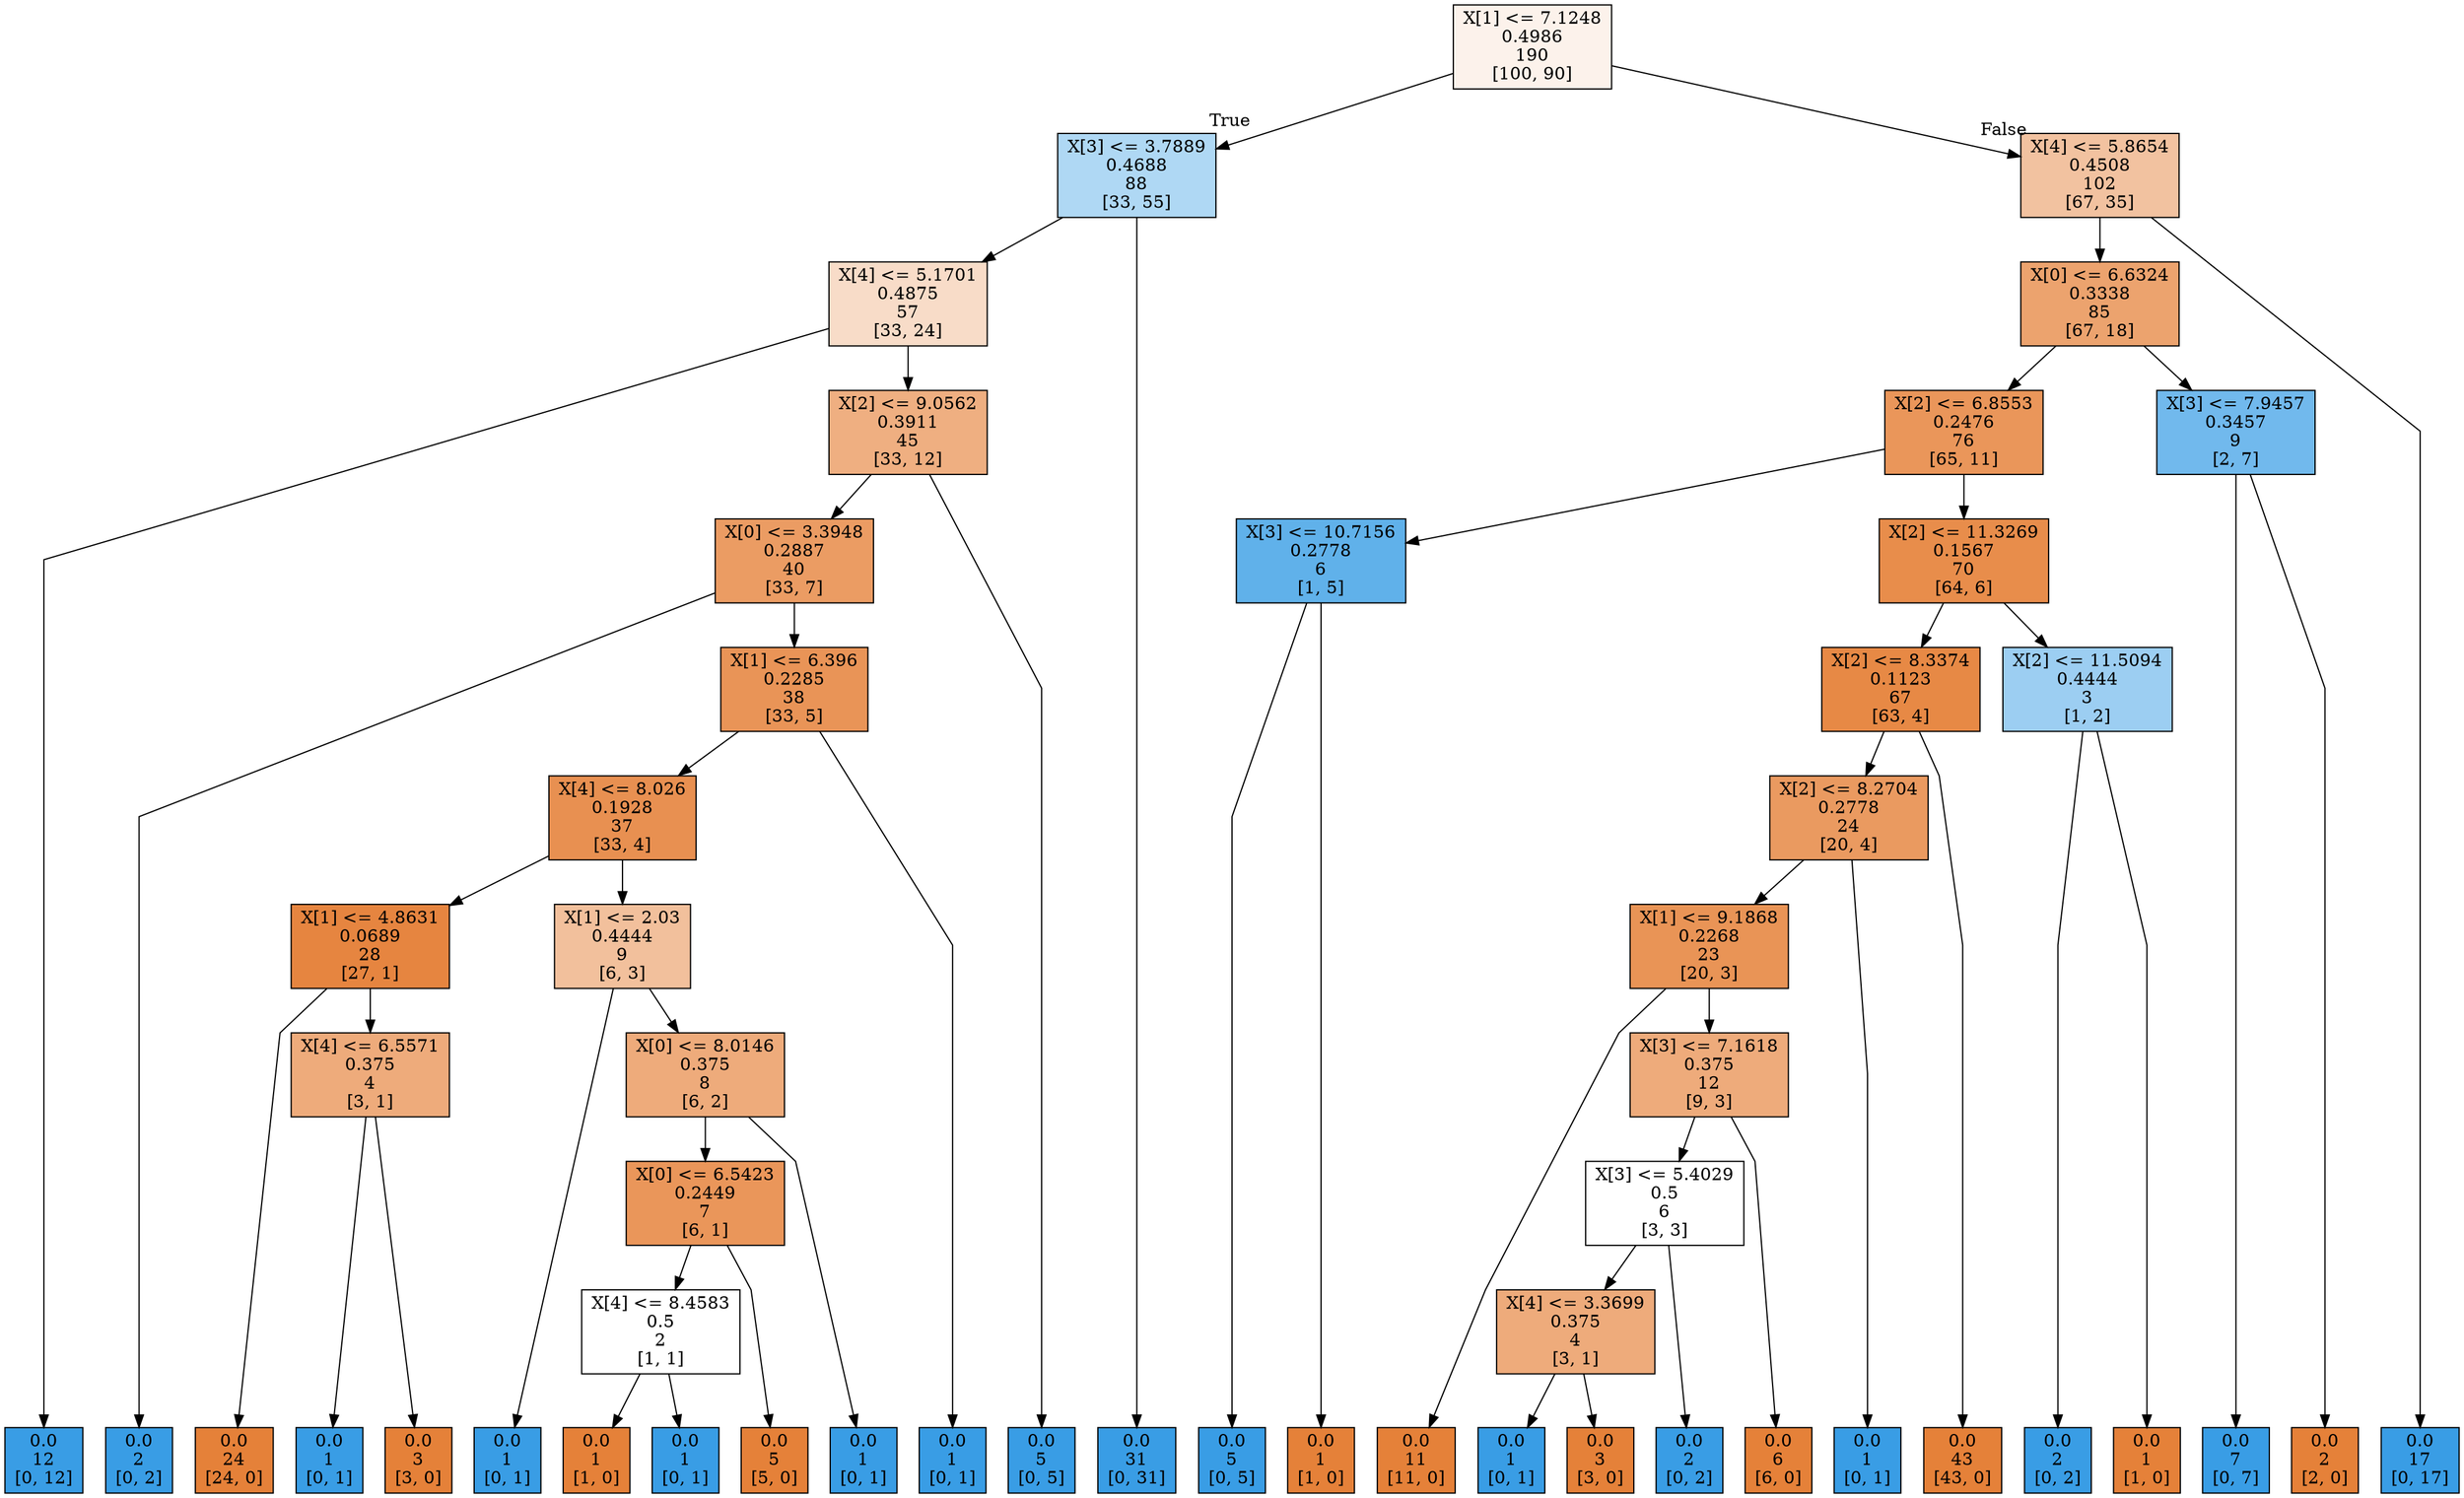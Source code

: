 digraph Tree {
node [shape=box, style="filled", color="black"] ;
graph [ranksep=equally, splines=polyline] ;
0 [label="X[1] <= 7.1248\n0.4986\n190\n[100, 90]", fillcolor="#e5813919"] ;
1 [label="X[3] <= 3.7889\n0.4688\n88\n[33, 55]", fillcolor="#399de566"] ;
0 -> 1 [labeldistance=2.5, labelangle=45, headlabel="True"] ;
2 [label="X[4] <= 5.1701\n0.4875\n57\n[33, 24]", fillcolor="#e5813946"] ;
1 -> 2 ;
3 [label="0.0\n12\n[0, 12]", fillcolor="#399de5ff"] ;
2 -> 3 ;
4 [label="X[2] <= 9.0562\n0.3911\n45\n[33, 12]", fillcolor="#e58139a2"] ;
2 -> 4 ;
5 [label="X[0] <= 3.3948\n0.2887\n40\n[33, 7]", fillcolor="#e58139c9"] ;
4 -> 5 ;
6 [label="0.0\n2\n[0, 2]", fillcolor="#399de5ff"] ;
5 -> 6 ;
7 [label="X[1] <= 6.396\n0.2285\n38\n[33, 5]", fillcolor="#e58139d8"] ;
5 -> 7 ;
8 [label="X[4] <= 8.026\n0.1928\n37\n[33, 4]", fillcolor="#e58139e0"] ;
7 -> 8 ;
9 [label="X[1] <= 4.8631\n0.0689\n28\n[27, 1]", fillcolor="#e58139f6"] ;
8 -> 9 ;
10 [label="0.0\n24\n[24, 0]", fillcolor="#e58139ff"] ;
9 -> 10 ;
11 [label="X[4] <= 6.5571\n0.375\n4\n[3, 1]", fillcolor="#e58139aa"] ;
9 -> 11 ;
12 [label="0.0\n1\n[0, 1]", fillcolor="#399de5ff"] ;
11 -> 12 ;
13 [label="0.0\n3\n[3, 0]", fillcolor="#e58139ff"] ;
11 -> 13 ;
14 [label="X[1] <= 2.03\n0.4444\n9\n[6, 3]", fillcolor="#e581397f"] ;
8 -> 14 ;
15 [label="0.0\n1\n[0, 1]", fillcolor="#399de5ff"] ;
14 -> 15 ;
16 [label="X[0] <= 8.0146\n0.375\n8\n[6, 2]", fillcolor="#e58139aa"] ;
14 -> 16 ;
17 [label="X[0] <= 6.5423\n0.2449\n7\n[6, 1]", fillcolor="#e58139d4"] ;
16 -> 17 ;
18 [label="X[4] <= 8.4583\n0.5\n2\n[1, 1]", fillcolor="#e5813900"] ;
17 -> 18 ;
19 [label="0.0\n1\n[1, 0]", fillcolor="#e58139ff"] ;
18 -> 19 ;
20 [label="0.0\n1\n[0, 1]", fillcolor="#399de5ff"] ;
18 -> 20 ;
21 [label="0.0\n5\n[5, 0]", fillcolor="#e58139ff"] ;
17 -> 21 ;
22 [label="0.0\n1\n[0, 1]", fillcolor="#399de5ff"] ;
16 -> 22 ;
23 [label="0.0\n1\n[0, 1]", fillcolor="#399de5ff"] ;
7 -> 23 ;
24 [label="0.0\n5\n[0, 5]", fillcolor="#399de5ff"] ;
4 -> 24 ;
25 [label="0.0\n31\n[0, 31]", fillcolor="#399de5ff"] ;
1 -> 25 ;
26 [label="X[4] <= 5.8654\n0.4508\n102\n[67, 35]", fillcolor="#e581397a"] ;
0 -> 26 [labeldistance=2.5, labelangle=-45, headlabel="False"] ;
27 [label="X[0] <= 6.6324\n0.3338\n85\n[67, 18]", fillcolor="#e58139ba"] ;
26 -> 27 ;
28 [label="X[2] <= 6.8553\n0.2476\n76\n[65, 11]", fillcolor="#e58139d4"] ;
27 -> 28 ;
29 [label="X[3] <= 10.7156\n0.2778\n6\n[1, 5]", fillcolor="#399de5cc"] ;
28 -> 29 ;
30 [label="0.0\n5\n[0, 5]", fillcolor="#399de5ff"] ;
29 -> 30 ;
31 [label="0.0\n1\n[1, 0]", fillcolor="#e58139ff"] ;
29 -> 31 ;
32 [label="X[2] <= 11.3269\n0.1567\n70\n[64, 6]", fillcolor="#e58139e7"] ;
28 -> 32 ;
33 [label="X[2] <= 8.3374\n0.1123\n67\n[63, 4]", fillcolor="#e58139ef"] ;
32 -> 33 ;
34 [label="X[2] <= 8.2704\n0.2778\n24\n[20, 4]", fillcolor="#e58139cc"] ;
33 -> 34 ;
35 [label="X[1] <= 9.1868\n0.2268\n23\n[20, 3]", fillcolor="#e58139d9"] ;
34 -> 35 ;
36 [label="0.0\n11\n[11, 0]", fillcolor="#e58139ff"] ;
35 -> 36 ;
37 [label="X[3] <= 7.1618\n0.375\n12\n[9, 3]", fillcolor="#e58139aa"] ;
35 -> 37 ;
38 [label="X[3] <= 5.4029\n0.5\n6\n[3, 3]", fillcolor="#e5813900"] ;
37 -> 38 ;
39 [label="X[4] <= 3.3699\n0.375\n4\n[3, 1]", fillcolor="#e58139aa"] ;
38 -> 39 ;
40 [label="0.0\n1\n[0, 1]", fillcolor="#399de5ff"] ;
39 -> 40 ;
41 [label="0.0\n3\n[3, 0]", fillcolor="#e58139ff"] ;
39 -> 41 ;
42 [label="0.0\n2\n[0, 2]", fillcolor="#399de5ff"] ;
38 -> 42 ;
43 [label="0.0\n6\n[6, 0]", fillcolor="#e58139ff"] ;
37 -> 43 ;
44 [label="0.0\n1\n[0, 1]", fillcolor="#399de5ff"] ;
34 -> 44 ;
45 [label="0.0\n43\n[43, 0]", fillcolor="#e58139ff"] ;
33 -> 45 ;
46 [label="X[2] <= 11.5094\n0.4444\n3\n[1, 2]", fillcolor="#399de57f"] ;
32 -> 46 ;
47 [label="0.0\n2\n[0, 2]", fillcolor="#399de5ff"] ;
46 -> 47 ;
48 [label="0.0\n1\n[1, 0]", fillcolor="#e58139ff"] ;
46 -> 48 ;
49 [label="X[3] <= 7.9457\n0.3457\n9\n[2, 7]", fillcolor="#399de5b6"] ;
27 -> 49 ;
50 [label="0.0\n7\n[0, 7]", fillcolor="#399de5ff"] ;
49 -> 50 ;
51 [label="0.0\n2\n[2, 0]", fillcolor="#e58139ff"] ;
49 -> 51 ;
52 [label="0.0\n17\n[0, 17]", fillcolor="#399de5ff"] ;
26 -> 52 ;
{rank=same ; 0} ;
{rank=same ; 1; 26} ;
{rank=same ; 18; 39} ;
{rank=same ; 2; 27} ;
{rank=same ; 4; 28; 49} ;
{rank=same ; 5; 29; 32} ;
{rank=same ; 7; 33; 46} ;
{rank=same ; 8; 34} ;
{rank=same ; 9; 14; 35} ;
{rank=same ; 11; 16; 37} ;
{rank=same ; 17; 38} ;
{rank=same ; 3; 6; 10; 12; 13; 15; 19; 20; 21; 22; 23; 24; 25; 30; 31; 36; 40; 41; 42; 43; 44; 45; 47; 48; 50; 51; 52} ;
}